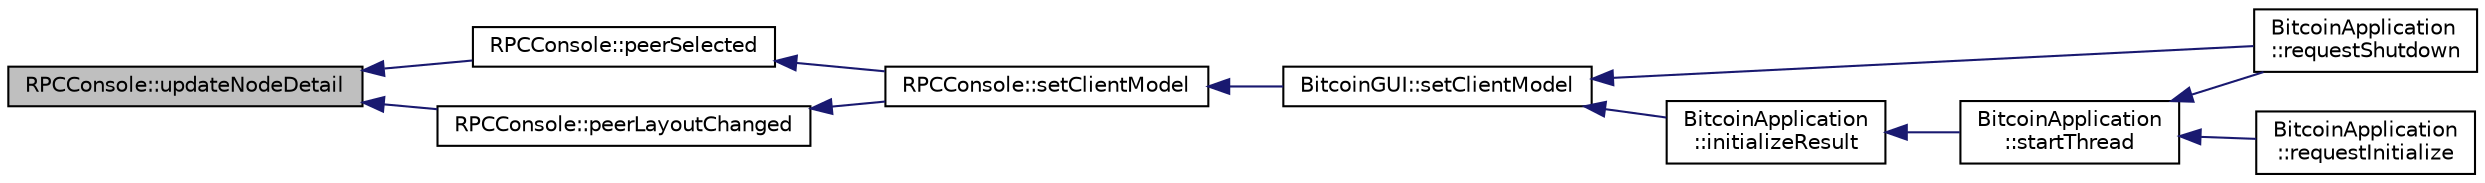 digraph "RPCConsole::updateNodeDetail"
{
  edge [fontname="Helvetica",fontsize="10",labelfontname="Helvetica",labelfontsize="10"];
  node [fontname="Helvetica",fontsize="10",shape=record];
  rankdir="LR";
  Node293 [label="RPCConsole::updateNodeDetail",height=0.2,width=0.4,color="black", fillcolor="grey75", style="filled", fontcolor="black"];
  Node293 -> Node294 [dir="back",color="midnightblue",fontsize="10",style="solid",fontname="Helvetica"];
  Node294 [label="RPCConsole::peerSelected",height=0.2,width=0.4,color="black", fillcolor="white", style="filled",URL="$class_r_p_c_console.html#a2487fa6a90cddcbb17ae4bb13ecc5359",tooltip="Handle selection of peer in peers list. "];
  Node294 -> Node295 [dir="back",color="midnightblue",fontsize="10",style="solid",fontname="Helvetica"];
  Node295 [label="RPCConsole::setClientModel",height=0.2,width=0.4,color="black", fillcolor="white", style="filled",URL="$class_r_p_c_console.html#a355349a33664a07628e9ca22a60f5fa7"];
  Node295 -> Node296 [dir="back",color="midnightblue",fontsize="10",style="solid",fontname="Helvetica"];
  Node296 [label="BitcoinGUI::setClientModel",height=0.2,width=0.4,color="black", fillcolor="white", style="filled",URL="$class_bitcoin_g_u_i.html#a99d71e1f8478ab937ce2522c8d3815e3",tooltip="Set the client model. "];
  Node296 -> Node297 [dir="back",color="midnightblue",fontsize="10",style="solid",fontname="Helvetica"];
  Node297 [label="BitcoinApplication\l::requestShutdown",height=0.2,width=0.4,color="black", fillcolor="white", style="filled",URL="$class_bitcoin_application.html#a37c560d4c04d14a6da151b82caf8888f",tooltip="Request core shutdown. "];
  Node296 -> Node298 [dir="back",color="midnightblue",fontsize="10",style="solid",fontname="Helvetica"];
  Node298 [label="BitcoinApplication\l::initializeResult",height=0.2,width=0.4,color="black", fillcolor="white", style="filled",URL="$class_bitcoin_application.html#aceb08b4063e4fb264cf11cf7f9edd969"];
  Node298 -> Node299 [dir="back",color="midnightblue",fontsize="10",style="solid",fontname="Helvetica"];
  Node299 [label="BitcoinApplication\l::startThread",height=0.2,width=0.4,color="black", fillcolor="white", style="filled",URL="$class_bitcoin_application.html#a61afce9356e452c53ad4c83f5ca19df8"];
  Node299 -> Node300 [dir="back",color="midnightblue",fontsize="10",style="solid",fontname="Helvetica"];
  Node300 [label="BitcoinApplication\l::requestInitialize",height=0.2,width=0.4,color="black", fillcolor="white", style="filled",URL="$class_bitcoin_application.html#ade19c44b87b00b6b19b433caf4c22ba6",tooltip="Request core initialization. "];
  Node299 -> Node297 [dir="back",color="midnightblue",fontsize="10",style="solid",fontname="Helvetica"];
  Node293 -> Node301 [dir="back",color="midnightblue",fontsize="10",style="solid",fontname="Helvetica"];
  Node301 [label="RPCConsole::peerLayoutChanged",height=0.2,width=0.4,color="black", fillcolor="white", style="filled",URL="$class_r_p_c_console.html#af952ebc6484c8f7d1262fa0bceed41bf",tooltip="Handle updated peer information. "];
  Node301 -> Node295 [dir="back",color="midnightblue",fontsize="10",style="solid",fontname="Helvetica"];
}
